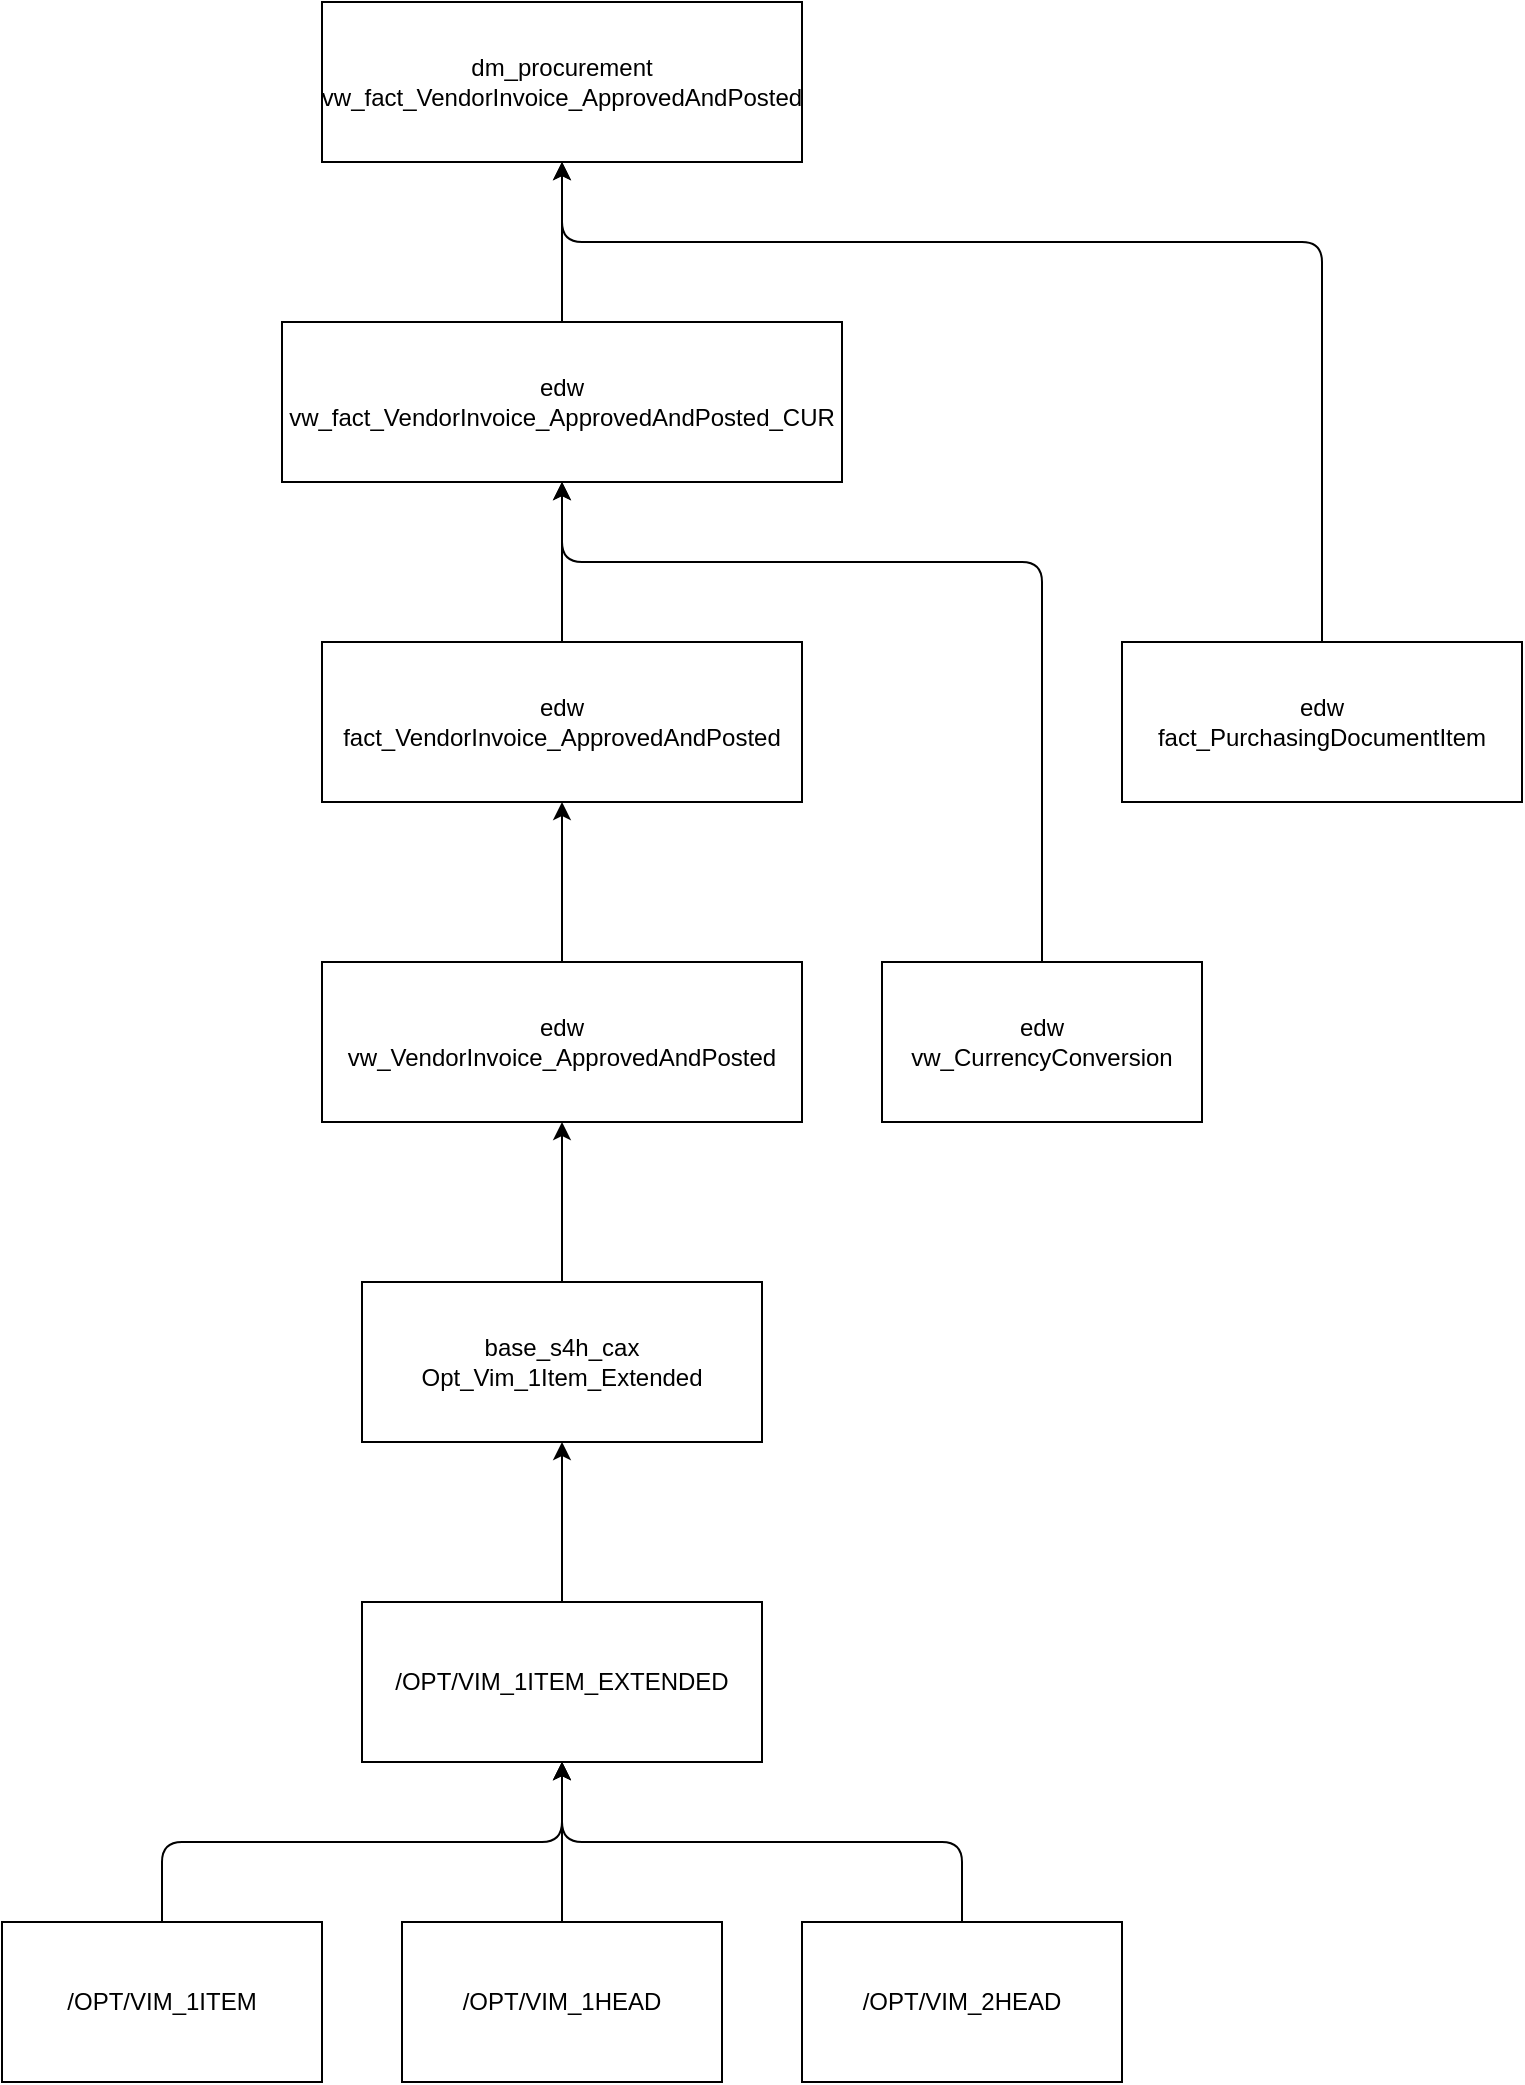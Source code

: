 <mxfile>
    <diagram id="e6HV7nGN7LyvqNQlknO7" name="Page-1">
        <mxGraphModel dx="1295" dy="2036" grid="1" gridSize="10" guides="1" tooltips="1" connect="1" arrows="1" fold="1" page="1" pageScale="1" pageWidth="850" pageHeight="1100" math="0" shadow="0">
            <root>
                <mxCell id="0"/>
                <mxCell id="1" parent="0"/>
                <mxCell id="7" style="edgeStyle=orthogonalEdgeStyle;html=1;exitX=0.5;exitY=0;exitDx=0;exitDy=0;entryX=0.5;entryY=1;entryDx=0;entryDy=0;" parent="1" source="2" target="6" edge="1">
                    <mxGeometry relative="1" as="geometry"/>
                </mxCell>
                <mxCell id="2" value="/OPT/VIM_1ITEM" style="rounded=0;whiteSpace=wrap;html=1;" parent="1" vertex="1">
                    <mxGeometry x="160" y="600" width="160" height="80" as="geometry"/>
                </mxCell>
                <mxCell id="8" style="edgeStyle=orthogonalEdgeStyle;html=1;exitX=0.5;exitY=0;exitDx=0;exitDy=0;entryX=0.5;entryY=1;entryDx=0;entryDy=0;" parent="1" source="3" target="6" edge="1">
                    <mxGeometry relative="1" as="geometry"/>
                </mxCell>
                <mxCell id="3" value="/OPT/VIM_1HEAD" style="rounded=0;whiteSpace=wrap;html=1;" parent="1" vertex="1">
                    <mxGeometry x="360" y="600" width="160" height="80" as="geometry"/>
                </mxCell>
                <mxCell id="9" style="edgeStyle=orthogonalEdgeStyle;html=1;exitX=0.5;exitY=0;exitDx=0;exitDy=0;entryX=0.5;entryY=1;entryDx=0;entryDy=0;" parent="1" source="4" target="6" edge="1">
                    <mxGeometry relative="1" as="geometry"/>
                </mxCell>
                <mxCell id="4" value="/OPT/VIM_2HEAD" style="rounded=0;whiteSpace=wrap;html=1;" parent="1" vertex="1">
                    <mxGeometry x="560" y="600" width="160" height="80" as="geometry"/>
                </mxCell>
                <mxCell id="11" value="" style="edgeStyle=orthogonalEdgeStyle;html=1;" parent="1" source="6" target="10" edge="1">
                    <mxGeometry relative="1" as="geometry"/>
                </mxCell>
                <mxCell id="6" value="/OPT/VIM_1ITEM_EXTENDED" style="rounded=0;whiteSpace=wrap;html=1;" parent="1" vertex="1">
                    <mxGeometry x="340" y="440" width="200" height="80" as="geometry"/>
                </mxCell>
                <mxCell id="13" value="" style="edgeStyle=orthogonalEdgeStyle;html=1;" parent="1" source="10" target="12" edge="1">
                    <mxGeometry relative="1" as="geometry"/>
                </mxCell>
                <mxCell id="10" value="base_s4h_cax&lt;br&gt;Opt_Vim_1Item_Extended" style="rounded=0;whiteSpace=wrap;html=1;" parent="1" vertex="1">
                    <mxGeometry x="340" y="280" width="200" height="80" as="geometry"/>
                </mxCell>
                <mxCell id="15" value="" style="edgeStyle=orthogonalEdgeStyle;html=1;" parent="1" source="12" target="14" edge="1">
                    <mxGeometry relative="1" as="geometry"/>
                </mxCell>
                <mxCell id="12" value="edw&lt;br&gt;vw_VendorInvoice_ApprovedAndPosted" style="rounded=0;whiteSpace=wrap;html=1;" parent="1" vertex="1">
                    <mxGeometry x="320" y="120" width="240" height="80" as="geometry"/>
                </mxCell>
                <mxCell id="20" style="edgeStyle=orthogonalEdgeStyle;html=1;exitX=0.5;exitY=0;exitDx=0;exitDy=0;entryX=0.5;entryY=1;entryDx=0;entryDy=0;" parent="1" source="14" target="19" edge="1">
                    <mxGeometry relative="1" as="geometry"/>
                </mxCell>
                <mxCell id="14" value="edw&lt;br&gt;fact_VendorInvoice_ApprovedAndPosted" style="rounded=0;whiteSpace=wrap;html=1;" parent="1" vertex="1">
                    <mxGeometry x="320" y="-40" width="240" height="80" as="geometry"/>
                </mxCell>
                <mxCell id="16" value="dm_procurement&lt;br&gt;vw_fact_VendorInvoice_ApprovedAndPosted" style="rounded=0;whiteSpace=wrap;html=1;" parent="1" vertex="1">
                    <mxGeometry x="320" y="-360" width="240" height="80" as="geometry"/>
                </mxCell>
                <mxCell id="23" value="" style="edgeStyle=orthogonalEdgeStyle;html=1;" parent="1" source="19" target="16" edge="1">
                    <mxGeometry relative="1" as="geometry"/>
                </mxCell>
                <mxCell id="19" value="edw&lt;br&gt;vw_fact_VendorInvoice_ApprovedAndPosted_CUR" style="rounded=0;whiteSpace=wrap;html=1;" parent="1" vertex="1">
                    <mxGeometry x="300" y="-200" width="280" height="80" as="geometry"/>
                </mxCell>
                <mxCell id="22" style="edgeStyle=orthogonalEdgeStyle;html=1;exitX=0.5;exitY=0;exitDx=0;exitDy=0;entryX=0.5;entryY=1;entryDx=0;entryDy=0;" parent="1" source="21" target="19" edge="1">
                    <mxGeometry relative="1" as="geometry">
                        <Array as="points">
                            <mxPoint x="680" y="-80"/>
                            <mxPoint x="440" y="-80"/>
                        </Array>
                    </mxGeometry>
                </mxCell>
                <mxCell id="21" value="edw&lt;br&gt;vw_CurrencyConversion" style="rounded=0;whiteSpace=wrap;html=1;" parent="1" vertex="1">
                    <mxGeometry x="600" y="120" width="160" height="80" as="geometry"/>
                </mxCell>
                <mxCell id="25" style="edgeStyle=orthogonalEdgeStyle;html=1;exitX=0.5;exitY=0;exitDx=0;exitDy=0;entryX=0.5;entryY=1;entryDx=0;entryDy=0;" parent="1" source="24" target="16" edge="1">
                    <mxGeometry relative="1" as="geometry">
                        <Array as="points">
                            <mxPoint x="820" y="-240"/>
                            <mxPoint x="440" y="-240"/>
                        </Array>
                    </mxGeometry>
                </mxCell>
                <mxCell id="24" value="edw&lt;br&gt;fact_PurchasingDocumentItem" style="rounded=0;whiteSpace=wrap;html=1;" parent="1" vertex="1">
                    <mxGeometry x="720" y="-40" width="200" height="80" as="geometry"/>
                </mxCell>
            </root>
        </mxGraphModel>
    </diagram>
</mxfile>